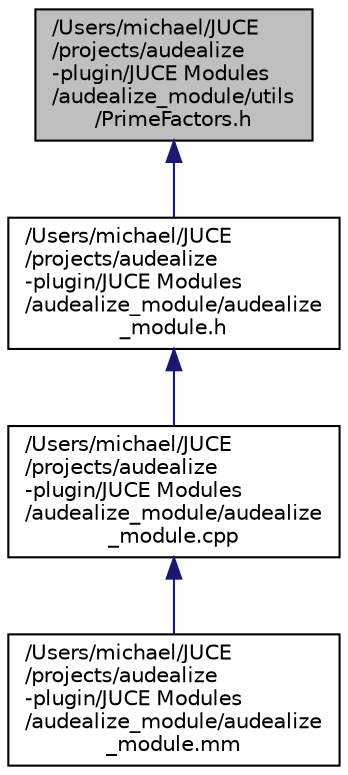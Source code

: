 digraph "/Users/michael/JUCE/projects/audealize-plugin/JUCE Modules/audealize_module/utils/PrimeFactors.h"
{
  edge [fontname="Helvetica",fontsize="10",labelfontname="Helvetica",labelfontsize="10"];
  node [fontname="Helvetica",fontsize="10",shape=record];
  Node1 [label="/Users/michael/JUCE\l/projects/audealize\l-plugin/JUCE Modules\l/audealize_module/utils\l/PrimeFactors.h",height=0.2,width=0.4,color="black", fillcolor="grey75", style="filled", fontcolor="black"];
  Node1 -> Node2 [dir="back",color="midnightblue",fontsize="10",style="solid",fontname="Helvetica"];
  Node2 [label="/Users/michael/JUCE\l/projects/audealize\l-plugin/JUCE Modules\l/audealize_module/audealize\l_module.h",height=0.2,width=0.4,color="black", fillcolor="white", style="filled",URL="$audealize__module_8h.html"];
  Node2 -> Node3 [dir="back",color="midnightblue",fontsize="10",style="solid",fontname="Helvetica"];
  Node3 [label="/Users/michael/JUCE\l/projects/audealize\l-plugin/JUCE Modules\l/audealize_module/audealize\l_module.cpp",height=0.2,width=0.4,color="black", fillcolor="white", style="filled",URL="$audealize__module_8cpp.html"];
  Node3 -> Node4 [dir="back",color="midnightblue",fontsize="10",style="solid",fontname="Helvetica"];
  Node4 [label="/Users/michael/JUCE\l/projects/audealize\l-plugin/JUCE Modules\l/audealize_module/audealize\l_module.mm",height=0.2,width=0.4,color="black", fillcolor="white", style="filled",URL="$audealize__module_8mm.html"];
}
